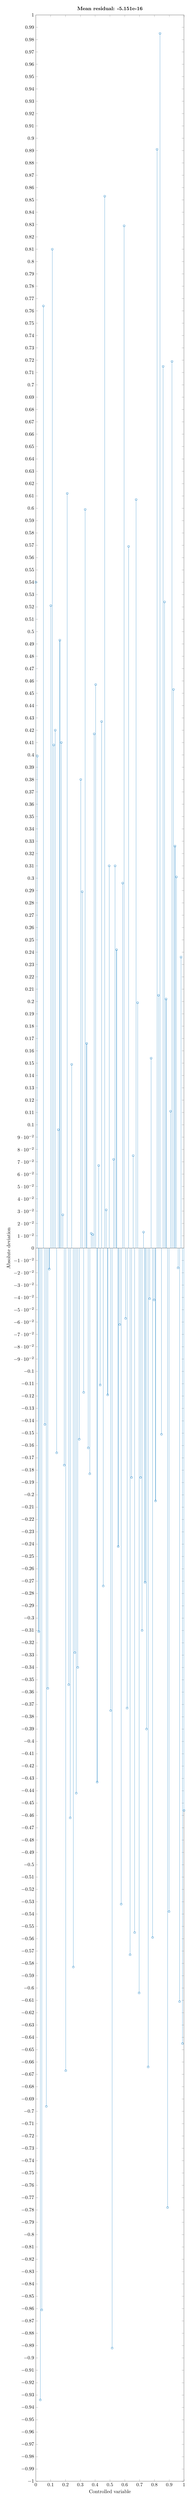 % This file was created by matlab2tikz.
%
%The latest updates can be retrieved from
%  http://www.mathworks.com/matlabcentral/fileexchange/22022-matlab2tikz-matlab2tikz
%where you can also make suggestions and rate matlab2tikz.
%
\definecolor{mycolor1}{rgb}{0.0,0.447,0.741}%
%
\begin{tikzpicture}

\begin{axis}[%
width=0.856\textwidth,
height=0.3\textheight,
at={(0\textwidth,0\textheight)},
scale only axis,
xmin=0,
xmax=1,
xlabel={Controlled variable},
ymin=-1,
ymax=1,
ylabel={Absolute deviation},
axis background/.style={fill=white},
title style={font=\bfseries},
title={Mean residual: -5.151e-16}
]
\addplot[ycomb,color=mycolor1,solid,mark size=2.0pt,mark=o,mark options={solid},forget plot] plot table[row sep=crcr] {%
0	0.54\\
0.01	0.399\\
0.02	-0.311\\
0.03	-0.934\\
0.04	-0.861\\
0.051	0.764\\
0.061	-0.143\\
0.071	-0.696\\
0.081	-0.357\\
0.091	-0.017\\
0.101	0.521\\
0.111	0.81\\
0.121	0.408\\
0.131	0.42\\
0.141	-0.166\\
0.152	0.096\\
0.162	0.493\\
0.172	0.41\\
0.182	0.027\\
0.192	-0.176\\
0.202	-0.667\\
0.212	0.612\\
0.222	-0.354\\
0.232	-0.462\\
0.242	0.149\\
0.253	-0.583\\
0.263	-0.328\\
0.273	-0.442\\
0.283	-0.34\\
0.293	-0.155\\
0.303	0.38\\
0.313	0.289\\
0.323	-0.117\\
0.333	0.599\\
0.343	0.166\\
0.354	-0.162\\
0.364	-0.183\\
0.374	0.012\\
0.384	0.011\\
0.394	0.417\\
0.404	0.457\\
0.414	-0.433\\
0.424	0.067\\
0.434	-0.111\\
0.444	0.427\\
0.455	-0.274\\
0.465	0.853\\
0.475	0.031\\
0.485	-0.119\\
0.495	0.31\\
0.505	-0.375\\
0.515	-0.892\\
0.525	0.072\\
0.535	0.31\\
0.545	0.242\\
0.556	-0.242\\
0.566	-0.062\\
0.576	-0.532\\
0.586	0.296\\
0.596	0.829\\
0.606	-0.057\\
0.616	-0.373\\
0.626	0.569\\
0.636	-0.573\\
0.646	-0.186\\
0.657	0.075\\
0.667	-0.555\\
0.677	0.607\\
0.687	0.199\\
0.697	-0.604\\
0.707	-0.186\\
0.717	-0.31\\
0.727	0.013\\
0.737	-0.271\\
0.747	-0.39\\
0.758	-0.664\\
0.768	-0.041\\
0.778	0.154\\
0.788	-0.559\\
0.798	-0.042\\
0.808	-0.205\\
0.818	0.891\\
0.828	0.205\\
0.838	0.985\\
0.848	-0.151\\
0.859	0.715\\
0.869	0.524\\
0.879	0.202\\
0.889	-0.778\\
0.899	-0.538\\
0.909	0.111\\
0.919	0.719\\
0.929	0.453\\
0.939	0.326\\
0.949	0.301\\
0.96	-0.016\\
0.97	-0.611\\
0.98	0.236\\
0.99	-0.645\\
1	-0.456\\
};
\addplot [color=black,solid,forget plot]
  table[row sep=crcr]{%
0	0\\
1	0\\
};
\end{axis}
\end{tikzpicture}%